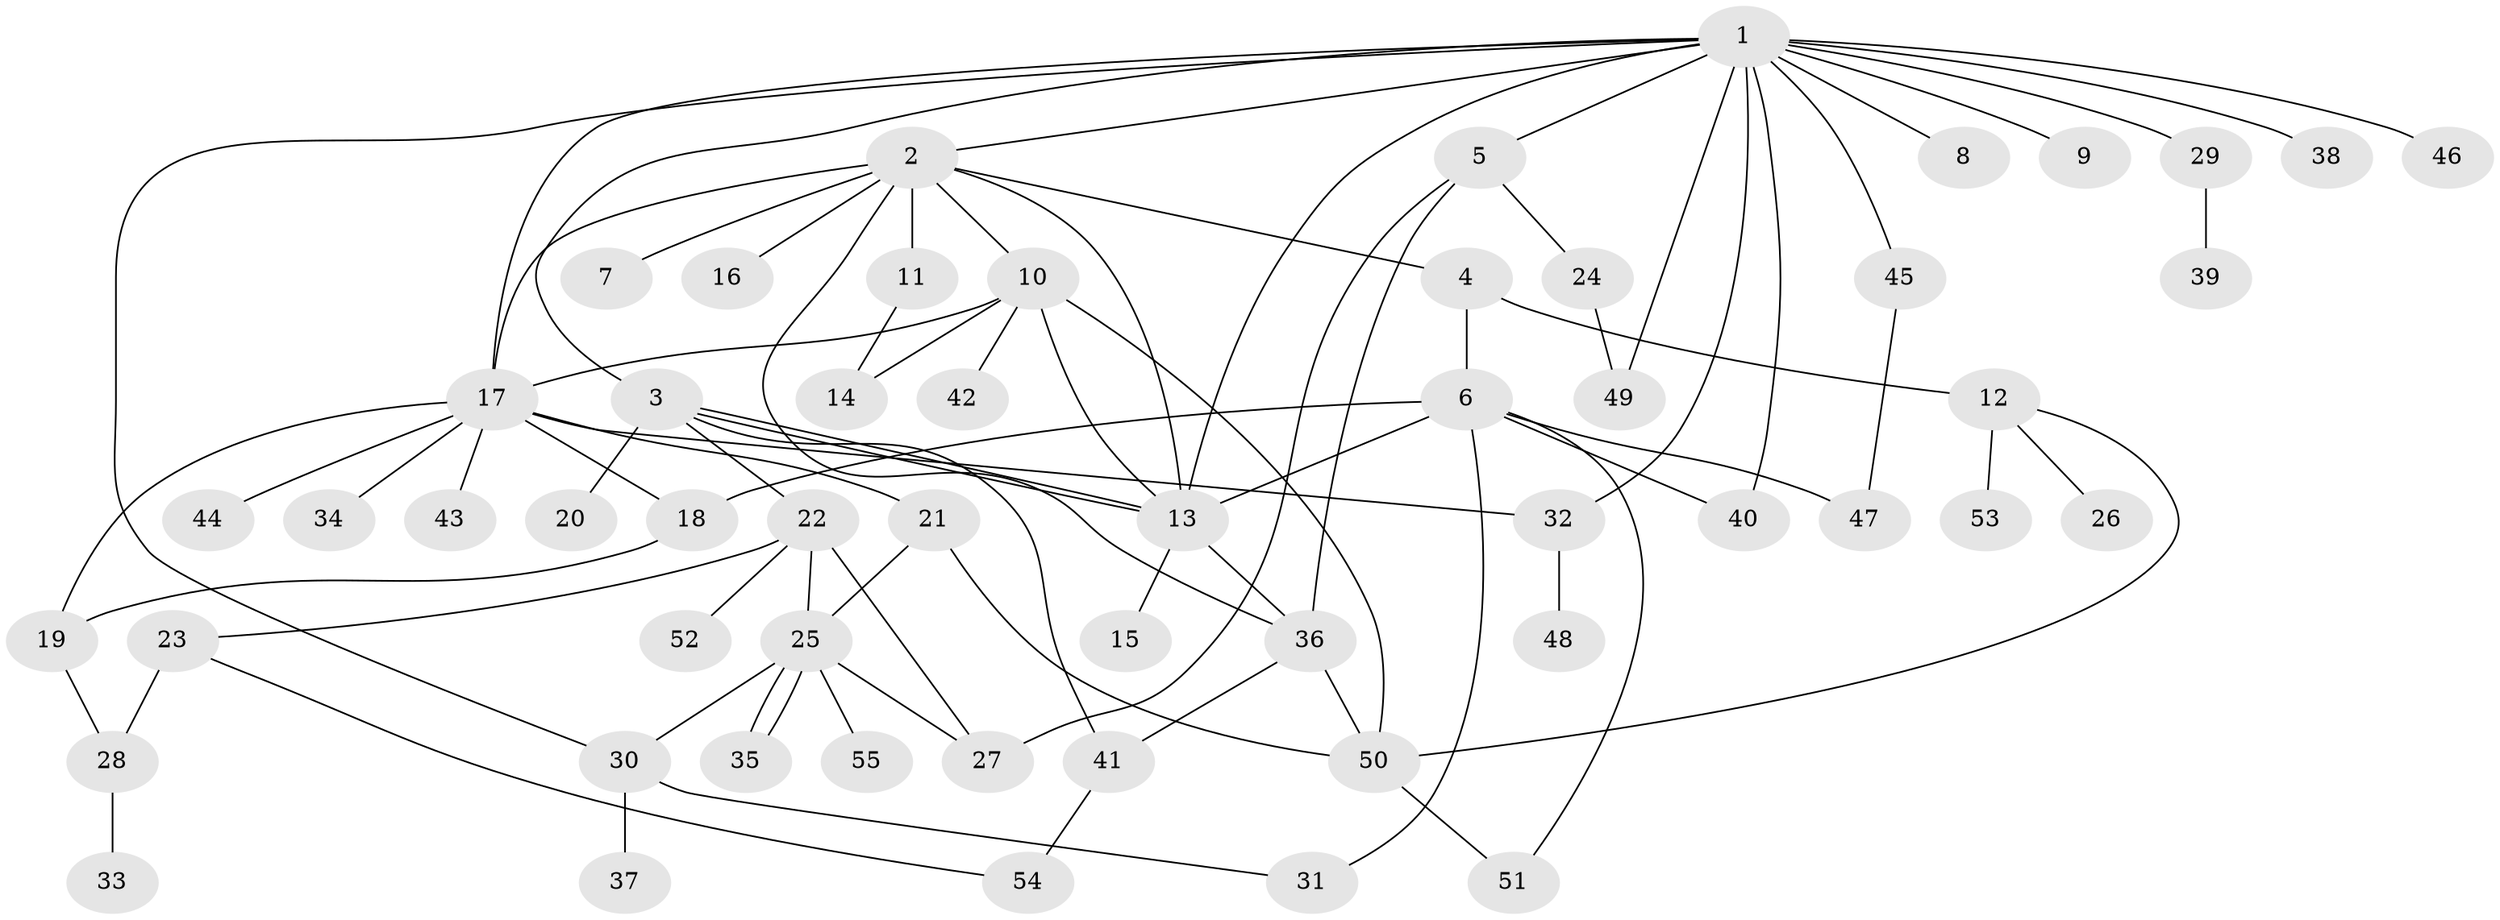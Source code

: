 // coarse degree distribution, {9: 0.0625, 10: 0.0625, 3: 0.1875, 1: 0.625, 6: 0.0625}
// Generated by graph-tools (version 1.1) at 2025/17/03/04/25 18:17:58]
// undirected, 55 vertices, 83 edges
graph export_dot {
graph [start="1"]
  node [color=gray90,style=filled];
  1;
  2;
  3;
  4;
  5;
  6;
  7;
  8;
  9;
  10;
  11;
  12;
  13;
  14;
  15;
  16;
  17;
  18;
  19;
  20;
  21;
  22;
  23;
  24;
  25;
  26;
  27;
  28;
  29;
  30;
  31;
  32;
  33;
  34;
  35;
  36;
  37;
  38;
  39;
  40;
  41;
  42;
  43;
  44;
  45;
  46;
  47;
  48;
  49;
  50;
  51;
  52;
  53;
  54;
  55;
  1 -- 2;
  1 -- 3;
  1 -- 5;
  1 -- 8;
  1 -- 9;
  1 -- 13;
  1 -- 17;
  1 -- 29;
  1 -- 30;
  1 -- 32;
  1 -- 38;
  1 -- 40;
  1 -- 45;
  1 -- 46;
  1 -- 49;
  2 -- 4;
  2 -- 7;
  2 -- 10;
  2 -- 11;
  2 -- 13;
  2 -- 16;
  2 -- 17;
  2 -- 36;
  3 -- 13;
  3 -- 13;
  3 -- 20;
  3 -- 22;
  3 -- 41;
  4 -- 6;
  4 -- 12;
  5 -- 24;
  5 -- 27;
  5 -- 36;
  6 -- 13;
  6 -- 18;
  6 -- 31;
  6 -- 40;
  6 -- 47;
  6 -- 51;
  10 -- 13;
  10 -- 14;
  10 -- 17;
  10 -- 42;
  10 -- 50;
  11 -- 14;
  12 -- 26;
  12 -- 50;
  12 -- 53;
  13 -- 15;
  13 -- 36;
  17 -- 18;
  17 -- 19;
  17 -- 21;
  17 -- 32;
  17 -- 34;
  17 -- 43;
  17 -- 44;
  18 -- 19;
  19 -- 28;
  21 -- 25;
  21 -- 50;
  22 -- 23;
  22 -- 25;
  22 -- 27;
  22 -- 52;
  23 -- 28;
  23 -- 54;
  24 -- 49;
  25 -- 27;
  25 -- 30;
  25 -- 35;
  25 -- 35;
  25 -- 55;
  28 -- 33;
  29 -- 39;
  30 -- 31;
  30 -- 37;
  32 -- 48;
  36 -- 41;
  36 -- 50;
  41 -- 54;
  45 -- 47;
  50 -- 51;
}

